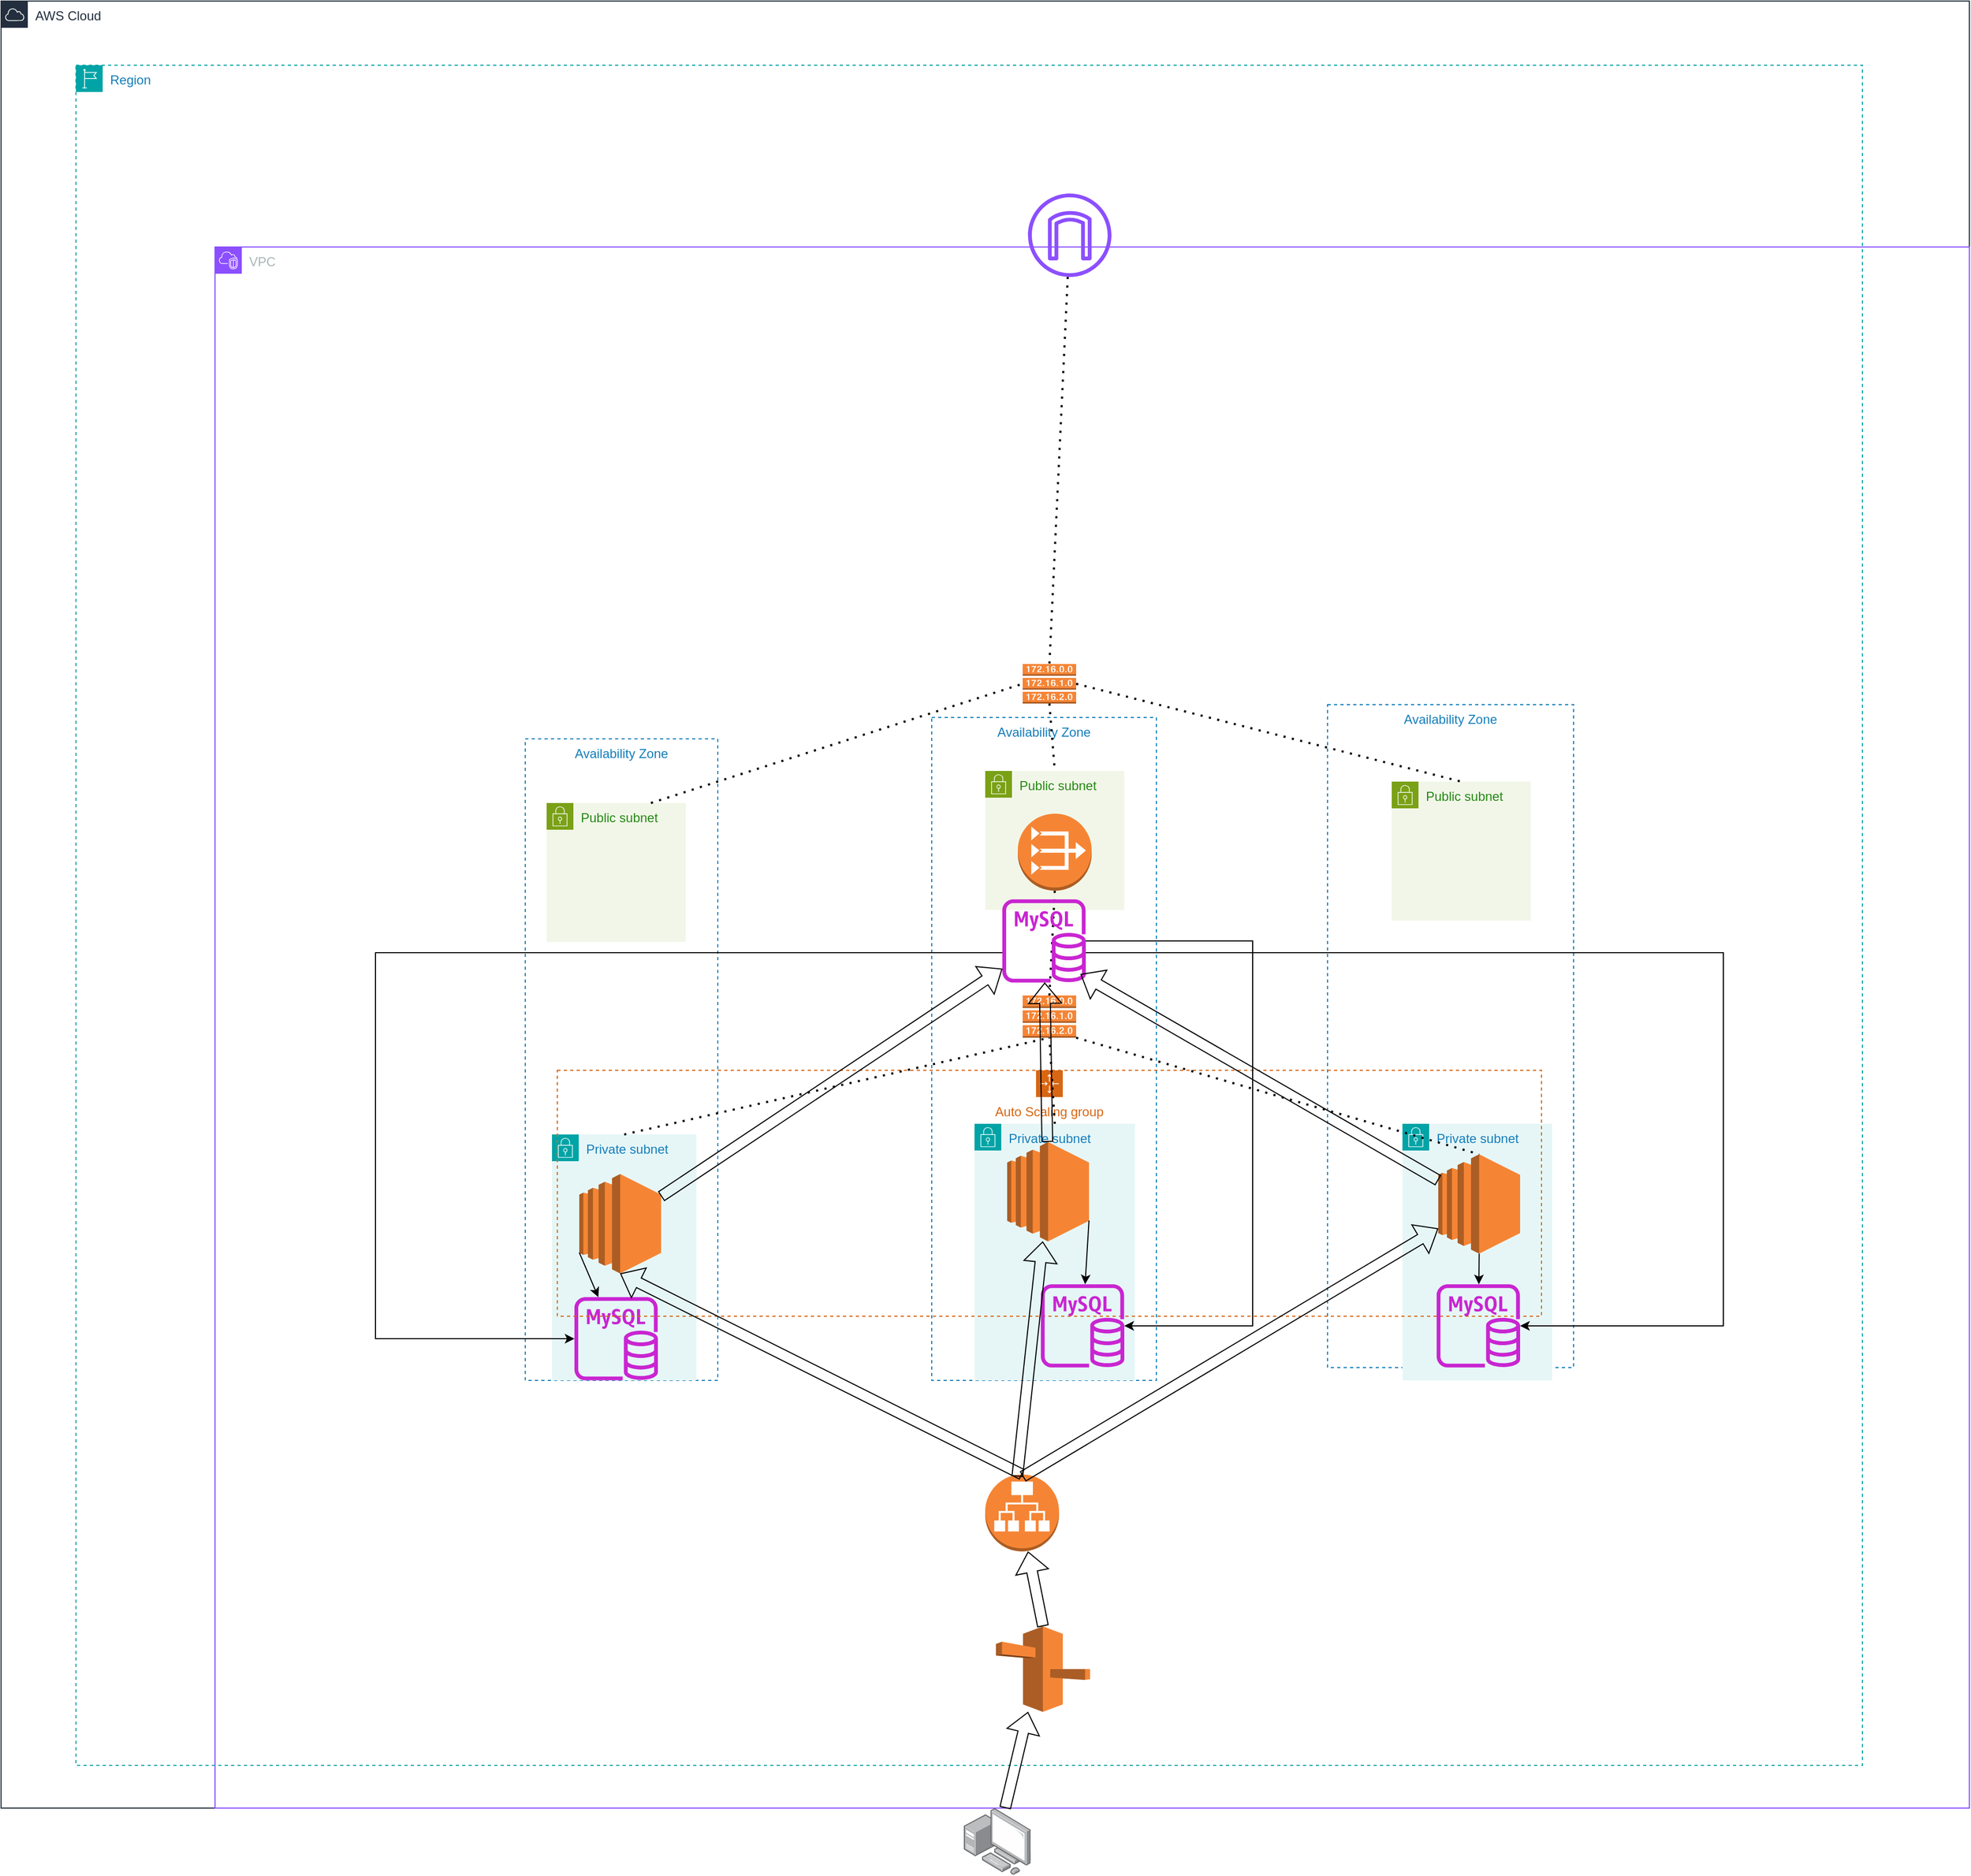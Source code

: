 <mxfile version="22.1.17" type="github">
  <diagram id="Ht1M8jgEwFfnCIfOTk4-" name="Page-1">
    <mxGraphModel dx="2206" dy="1200" grid="1" gridSize="10" guides="1" tooltips="1" connect="1" arrows="1" fold="1" page="1" pageScale="1" pageWidth="4681" pageHeight="3300" math="0" shadow="0">
      <root>
        <mxCell id="0" />
        <mxCell id="1" parent="0" />
        <mxCell id="Ii3KyEK9PcY43f4jcfYw-1" value="AWS Cloud" style="points=[[0,0],[0.25,0],[0.5,0],[0.75,0],[1,0],[1,0.25],[1,0.5],[1,0.75],[1,1],[0.75,1],[0.5,1],[0.25,1],[0,1],[0,0.75],[0,0.5],[0,0.25]];outlineConnect=0;gradientColor=none;html=1;whiteSpace=wrap;fontSize=12;fontStyle=0;container=1;pointerEvents=0;collapsible=0;recursiveResize=0;shape=mxgraph.aws4.group;grIcon=mxgraph.aws4.group_aws_cloud;strokeColor=#232F3E;fillColor=none;verticalAlign=top;align=left;spacingLeft=30;fontColor=#232F3E;dashed=0;" vertex="1" parent="1">
          <mxGeometry x="460" y="100" width="1840" height="1690" as="geometry" />
        </mxCell>
        <mxCell id="Ii3KyEK9PcY43f4jcfYw-13" value="VPC" style="points=[[0,0],[0.25,0],[0.5,0],[0.75,0],[1,0],[1,0.25],[1,0.5],[1,0.75],[1,1],[0.75,1],[0.5,1],[0.25,1],[0,1],[0,0.75],[0,0.5],[0,0.25]];outlineConnect=0;gradientColor=none;html=1;whiteSpace=wrap;fontSize=12;fontStyle=0;container=1;pointerEvents=0;collapsible=0;recursiveResize=0;shape=mxgraph.aws4.group;grIcon=mxgraph.aws4.group_vpc2;strokeColor=#8C4FFF;fillColor=none;verticalAlign=top;align=left;spacingLeft=30;fontColor=#AAB7B8;dashed=0;" vertex="1" parent="Ii3KyEK9PcY43f4jcfYw-1">
          <mxGeometry x="200" y="230" width="1640" height="1460" as="geometry" />
        </mxCell>
        <mxCell id="Ii3KyEK9PcY43f4jcfYw-19" value="Region" style="points=[[0,0],[0.25,0],[0.5,0],[0.75,0],[1,0],[1,0.25],[1,0.5],[1,0.75],[1,1],[0.75,1],[0.5,1],[0.25,1],[0,1],[0,0.75],[0,0.5],[0,0.25]];outlineConnect=0;gradientColor=none;html=1;whiteSpace=wrap;fontSize=12;fontStyle=0;container=1;pointerEvents=0;collapsible=0;recursiveResize=0;shape=mxgraph.aws4.group;grIcon=mxgraph.aws4.group_region;strokeColor=#00A4A6;fillColor=none;verticalAlign=top;align=left;spacingLeft=30;fontColor=#147EBA;dashed=1;" vertex="1" parent="Ii3KyEK9PcY43f4jcfYw-1">
          <mxGeometry x="70" y="60" width="1670" height="1590" as="geometry" />
        </mxCell>
        <mxCell id="Ii3KyEK9PcY43f4jcfYw-10" value="Availability Zone" style="fillColor=none;strokeColor=#147EBA;dashed=1;verticalAlign=top;fontStyle=0;fontColor=#147EBA;whiteSpace=wrap;html=1;" vertex="1" parent="Ii3KyEK9PcY43f4jcfYw-19">
          <mxGeometry x="420" y="630" width="180" height="600" as="geometry" />
        </mxCell>
        <mxCell id="Ii3KyEK9PcY43f4jcfYw-2" value="Public subnet" style="points=[[0,0],[0.25,0],[0.5,0],[0.75,0],[1,0],[1,0.25],[1,0.5],[1,0.75],[1,1],[0.75,1],[0.5,1],[0.25,1],[0,1],[0,0.75],[0,0.5],[0,0.25]];outlineConnect=0;gradientColor=none;html=1;whiteSpace=wrap;fontSize=12;fontStyle=0;container=1;pointerEvents=0;collapsible=0;recursiveResize=0;shape=mxgraph.aws4.group;grIcon=mxgraph.aws4.group_security_group;grStroke=0;strokeColor=#7AA116;fillColor=#F2F6E8;verticalAlign=top;align=left;spacingLeft=30;fontColor=#248814;dashed=0;" vertex="1" parent="Ii3KyEK9PcY43f4jcfYw-19">
          <mxGeometry x="440" y="690" width="130" height="130" as="geometry" />
        </mxCell>
        <mxCell id="Ii3KyEK9PcY43f4jcfYw-7" value="Private subnet" style="points=[[0,0],[0.25,0],[0.5,0],[0.75,0],[1,0],[1,0.25],[1,0.5],[1,0.75],[1,1],[0.75,1],[0.5,1],[0.25,1],[0,1],[0,0.75],[0,0.5],[0,0.25]];outlineConnect=0;gradientColor=none;html=1;whiteSpace=wrap;fontSize=12;fontStyle=0;container=1;pointerEvents=0;collapsible=0;recursiveResize=0;shape=mxgraph.aws4.group;grIcon=mxgraph.aws4.group_security_group;grStroke=0;strokeColor=#00A4A6;fillColor=#E6F6F7;verticalAlign=top;align=left;spacingLeft=30;fontColor=#147EBA;dashed=0;" vertex="1" parent="Ii3KyEK9PcY43f4jcfYw-19">
          <mxGeometry x="445" y="1000" width="135" height="230" as="geometry" />
        </mxCell>
        <mxCell id="Ii3KyEK9PcY43f4jcfYw-58" value="" style="sketch=0;outlineConnect=0;fontColor=#232F3E;gradientColor=none;fillColor=#C925D1;strokeColor=none;dashed=0;verticalLabelPosition=bottom;verticalAlign=top;align=center;html=1;fontSize=12;fontStyle=0;aspect=fixed;pointerEvents=1;shape=mxgraph.aws4.rds_mysql_instance;" vertex="1" parent="Ii3KyEK9PcY43f4jcfYw-7">
          <mxGeometry x="21" y="152" width="78" height="78" as="geometry" />
        </mxCell>
        <mxCell id="Ii3KyEK9PcY43f4jcfYw-12" value="Availability Zone" style="fillColor=none;strokeColor=#147EBA;dashed=1;verticalAlign=top;fontStyle=0;fontColor=#147EBA;whiteSpace=wrap;html=1;" vertex="1" parent="Ii3KyEK9PcY43f4jcfYw-19">
          <mxGeometry x="1170" y="598" width="230" height="620" as="geometry" />
        </mxCell>
        <mxCell id="Ii3KyEK9PcY43f4jcfYw-9" value="Private subnet" style="points=[[0,0],[0.25,0],[0.5,0],[0.75,0],[1,0],[1,0.25],[1,0.5],[1,0.75],[1,1],[0.75,1],[0.5,1],[0.25,1],[0,1],[0,0.75],[0,0.5],[0,0.25]];outlineConnect=0;gradientColor=none;html=1;whiteSpace=wrap;fontSize=12;fontStyle=0;container=1;pointerEvents=0;collapsible=0;recursiveResize=0;shape=mxgraph.aws4.group;grIcon=mxgraph.aws4.group_security_group;grStroke=0;strokeColor=#00A4A6;fillColor=#E6F6F7;verticalAlign=top;align=left;spacingLeft=30;fontColor=#147EBA;dashed=0;" vertex="1" parent="Ii3KyEK9PcY43f4jcfYw-19">
          <mxGeometry x="1240" y="990" width="140" height="240" as="geometry" />
        </mxCell>
        <mxCell id="Ii3KyEK9PcY43f4jcfYw-6" value="Public subnet" style="points=[[0,0],[0.25,0],[0.5,0],[0.75,0],[1,0],[1,0.25],[1,0.5],[1,0.75],[1,1],[0.75,1],[0.5,1],[0.25,1],[0,1],[0,0.75],[0,0.5],[0,0.25]];outlineConnect=0;gradientColor=none;html=1;whiteSpace=wrap;fontSize=12;fontStyle=0;container=1;pointerEvents=0;collapsible=0;recursiveResize=0;shape=mxgraph.aws4.group;grIcon=mxgraph.aws4.group_security_group;grStroke=0;strokeColor=#7AA116;fillColor=#F2F6E8;verticalAlign=top;align=left;spacingLeft=30;fontColor=#248814;dashed=0;" vertex="1" parent="Ii3KyEK9PcY43f4jcfYw-19">
          <mxGeometry x="1230" y="670" width="130" height="130" as="geometry" />
        </mxCell>
        <mxCell id="Ii3KyEK9PcY43f4jcfYw-11" value="Availability Zone" style="fillColor=none;strokeColor=#147EBA;dashed=1;verticalAlign=top;fontStyle=0;fontColor=#147EBA;whiteSpace=wrap;html=1;" vertex="1" parent="Ii3KyEK9PcY43f4jcfYw-19">
          <mxGeometry x="800" y="610" width="210" height="620" as="geometry" />
        </mxCell>
        <mxCell id="Ii3KyEK9PcY43f4jcfYw-8" value="Private subnet" style="points=[[0,0],[0.25,0],[0.5,0],[0.75,0],[1,0],[1,0.25],[1,0.5],[1,0.75],[1,1],[0.75,1],[0.5,1],[0.25,1],[0,1],[0,0.75],[0,0.5],[0,0.25]];outlineConnect=0;gradientColor=none;html=1;whiteSpace=wrap;fontSize=12;fontStyle=0;container=1;pointerEvents=0;collapsible=0;recursiveResize=0;shape=mxgraph.aws4.group;grIcon=mxgraph.aws4.group_security_group;grStroke=0;strokeColor=#00A4A6;fillColor=#E6F6F7;verticalAlign=top;align=left;spacingLeft=30;fontColor=#147EBA;dashed=0;" vertex="1" parent="Ii3KyEK9PcY43f4jcfYw-19">
          <mxGeometry x="840" y="990" width="150" height="240" as="geometry" />
        </mxCell>
        <mxCell id="Ii3KyEK9PcY43f4jcfYw-3" value="Public subnet" style="points=[[0,0],[0.25,0],[0.5,0],[0.75,0],[1,0],[1,0.25],[1,0.5],[1,0.75],[1,1],[0.75,1],[0.5,1],[0.25,1],[0,1],[0,0.75],[0,0.5],[0,0.25]];outlineConnect=0;gradientColor=none;html=1;whiteSpace=wrap;fontSize=12;fontStyle=0;container=1;pointerEvents=0;collapsible=0;recursiveResize=0;shape=mxgraph.aws4.group;grIcon=mxgraph.aws4.group_security_group;grStroke=0;strokeColor=#7AA116;fillColor=#F2F6E8;verticalAlign=top;align=left;spacingLeft=30;fontColor=#248814;dashed=0;" vertex="1" parent="Ii3KyEK9PcY43f4jcfYw-19">
          <mxGeometry x="850" y="660" width="130" height="130" as="geometry" />
        </mxCell>
        <mxCell id="Ii3KyEK9PcY43f4jcfYw-25" value="" style="outlineConnect=0;dashed=0;verticalLabelPosition=bottom;verticalAlign=top;align=center;html=1;shape=mxgraph.aws3.vpc_nat_gateway;fillColor=#F58534;gradientColor=none;" vertex="1" parent="Ii3KyEK9PcY43f4jcfYw-3">
          <mxGeometry x="30.5" y="40" width="69" height="72" as="geometry" />
        </mxCell>
        <mxCell id="Ii3KyEK9PcY43f4jcfYw-16" value="" style="sketch=0;outlineConnect=0;fontColor=#232F3E;gradientColor=none;fillColor=#8C4FFF;strokeColor=none;dashed=0;verticalLabelPosition=bottom;verticalAlign=top;align=center;html=1;fontSize=12;fontStyle=0;aspect=fixed;pointerEvents=1;shape=mxgraph.aws4.internet_gateway;" vertex="1" parent="Ii3KyEK9PcY43f4jcfYw-19">
          <mxGeometry x="890" y="120" width="78" height="78" as="geometry" />
        </mxCell>
        <mxCell id="Ii3KyEK9PcY43f4jcfYw-18" value="" style="outlineConnect=0;dashed=0;verticalLabelPosition=bottom;verticalAlign=top;align=center;html=1;shape=mxgraph.aws3.application_load_balancer;fillColor=#F58534;gradientColor=none;" vertex="1" parent="Ii3KyEK9PcY43f4jcfYw-19">
          <mxGeometry x="850" y="1318" width="69" height="72" as="geometry" />
        </mxCell>
        <mxCell id="Ii3KyEK9PcY43f4jcfYw-27" value="Auto Scaling group" style="points=[[0,0],[0.25,0],[0.5,0],[0.75,0],[1,0],[1,0.25],[1,0.5],[1,0.75],[1,1],[0.75,1],[0.5,1],[0.25,1],[0,1],[0,0.75],[0,0.5],[0,0.25]];outlineConnect=0;gradientColor=none;html=1;whiteSpace=wrap;fontSize=12;fontStyle=0;container=1;pointerEvents=0;collapsible=0;recursiveResize=0;shape=mxgraph.aws4.groupCenter;grIcon=mxgraph.aws4.group_auto_scaling_group;grStroke=1;strokeColor=#D86613;fillColor=none;verticalAlign=top;align=center;fontColor=#D86613;dashed=1;spacingTop=25;" vertex="1" parent="Ii3KyEK9PcY43f4jcfYw-19">
          <mxGeometry x="450" y="940" width="920" height="230" as="geometry" />
        </mxCell>
        <mxCell id="Ii3KyEK9PcY43f4jcfYw-38" value="" style="outlineConnect=0;dashed=0;verticalLabelPosition=bottom;verticalAlign=top;align=center;html=1;shape=mxgraph.aws3.ec2;fillColor=#F58534;gradientColor=none;" vertex="1" parent="Ii3KyEK9PcY43f4jcfYw-27">
          <mxGeometry x="420.5" y="67" width="76.5" height="93" as="geometry" />
        </mxCell>
        <mxCell id="Ii3KyEK9PcY43f4jcfYw-39" value="" style="outlineConnect=0;dashed=0;verticalLabelPosition=bottom;verticalAlign=top;align=center;html=1;shape=mxgraph.aws3.ec2;fillColor=#F58534;gradientColor=none;" vertex="1" parent="Ii3KyEK9PcY43f4jcfYw-27">
          <mxGeometry x="823.5" y="78.5" width="76.5" height="93" as="geometry" />
        </mxCell>
        <mxCell id="Ii3KyEK9PcY43f4jcfYw-28" value="" style="outlineConnect=0;dashed=0;verticalLabelPosition=bottom;verticalAlign=top;align=center;html=1;shape=mxgraph.aws3.route_table;fillColor=#F58536;gradientColor=none;" vertex="1" parent="Ii3KyEK9PcY43f4jcfYw-19">
          <mxGeometry x="885" y="560" width="50" height="37" as="geometry" />
        </mxCell>
        <mxCell id="Ii3KyEK9PcY43f4jcfYw-29" value="" style="outlineConnect=0;dashed=0;verticalLabelPosition=bottom;verticalAlign=top;align=center;html=1;shape=mxgraph.aws3.route_table;fillColor=#F58536;gradientColor=none;" vertex="1" parent="Ii3KyEK9PcY43f4jcfYw-19">
          <mxGeometry x="885" y="870" width="50" height="39.5" as="geometry" />
        </mxCell>
        <mxCell id="Ii3KyEK9PcY43f4jcfYw-32" value="" style="endArrow=none;dashed=1;html=1;dashPattern=1 3;strokeWidth=2;rounded=0;exitX=0.75;exitY=0;exitDx=0;exitDy=0;entryX=0;entryY=0.5;entryDx=0;entryDy=0;entryPerimeter=0;" edge="1" parent="Ii3KyEK9PcY43f4jcfYw-19" source="Ii3KyEK9PcY43f4jcfYw-2" target="Ii3KyEK9PcY43f4jcfYw-28">
          <mxGeometry width="50" height="50" relative="1" as="geometry">
            <mxPoint x="960" y="900" as="sourcePoint" />
            <mxPoint x="1010" y="850" as="targetPoint" />
          </mxGeometry>
        </mxCell>
        <mxCell id="Ii3KyEK9PcY43f4jcfYw-34" value="" style="endArrow=none;dashed=1;html=1;dashPattern=1 3;strokeWidth=2;rounded=0;entryX=0.5;entryY=0;entryDx=0;entryDy=0;exitX=0.5;exitY=1;exitDx=0;exitDy=0;exitPerimeter=0;" edge="1" parent="Ii3KyEK9PcY43f4jcfYw-19" source="Ii3KyEK9PcY43f4jcfYw-28" target="Ii3KyEK9PcY43f4jcfYw-3">
          <mxGeometry width="50" height="50" relative="1" as="geometry">
            <mxPoint x="960" y="900" as="sourcePoint" />
            <mxPoint x="1010" y="850" as="targetPoint" />
          </mxGeometry>
        </mxCell>
        <mxCell id="Ii3KyEK9PcY43f4jcfYw-35" value="" style="endArrow=none;dashed=1;html=1;dashPattern=1 3;strokeWidth=2;rounded=0;entryX=0.5;entryY=0;entryDx=0;entryDy=0;exitX=1;exitY=0.5;exitDx=0;exitDy=0;exitPerimeter=0;" edge="1" parent="Ii3KyEK9PcY43f4jcfYw-19" source="Ii3KyEK9PcY43f4jcfYw-28" target="Ii3KyEK9PcY43f4jcfYw-6">
          <mxGeometry width="50" height="50" relative="1" as="geometry">
            <mxPoint x="960" y="900" as="sourcePoint" />
            <mxPoint x="1010" y="850" as="targetPoint" />
          </mxGeometry>
        </mxCell>
        <mxCell id="Ii3KyEK9PcY43f4jcfYw-36" value="" style="outlineConnect=0;dashed=0;verticalLabelPosition=bottom;verticalAlign=top;align=center;html=1;shape=mxgraph.aws3.ec2;fillColor=#F58534;gradientColor=none;" vertex="1" parent="Ii3KyEK9PcY43f4jcfYw-19">
          <mxGeometry x="470.5" y="1037" width="76.5" height="93" as="geometry" />
        </mxCell>
        <mxCell id="Ii3KyEK9PcY43f4jcfYw-40" value="" style="endArrow=none;dashed=1;html=1;dashPattern=1 3;strokeWidth=2;rounded=0;exitX=0.5;exitY=0;exitDx=0;exitDy=0;entryX=0.5;entryY=1;entryDx=0;entryDy=0;entryPerimeter=0;" edge="1" parent="Ii3KyEK9PcY43f4jcfYw-19" source="Ii3KyEK9PcY43f4jcfYw-7" target="Ii3KyEK9PcY43f4jcfYw-29">
          <mxGeometry width="50" height="50" relative="1" as="geometry">
            <mxPoint x="960" y="900" as="sourcePoint" />
            <mxPoint x="1010" y="850" as="targetPoint" />
          </mxGeometry>
        </mxCell>
        <mxCell id="Ii3KyEK9PcY43f4jcfYw-41" value="" style="endArrow=none;dashed=1;html=1;dashPattern=1 3;strokeWidth=2;rounded=0;exitX=0.5;exitY=0;exitDx=0;exitDy=0;exitPerimeter=0;entryX=0.5;entryY=1;entryDx=0;entryDy=0;entryPerimeter=0;" edge="1" parent="Ii3KyEK9PcY43f4jcfYw-19" source="Ii3KyEK9PcY43f4jcfYw-29" target="Ii3KyEK9PcY43f4jcfYw-25">
          <mxGeometry width="50" height="50" relative="1" as="geometry">
            <mxPoint x="960" y="900" as="sourcePoint" />
            <mxPoint x="1010" y="850" as="targetPoint" />
          </mxGeometry>
        </mxCell>
        <mxCell id="Ii3KyEK9PcY43f4jcfYw-42" value="" style="endArrow=none;dashed=1;html=1;dashPattern=1 3;strokeWidth=2;rounded=0;exitX=0.5;exitY=0;exitDx=0;exitDy=0;entryX=0.5;entryY=1;entryDx=0;entryDy=0;entryPerimeter=0;" edge="1" parent="Ii3KyEK9PcY43f4jcfYw-19" source="Ii3KyEK9PcY43f4jcfYw-8" target="Ii3KyEK9PcY43f4jcfYw-29">
          <mxGeometry width="50" height="50" relative="1" as="geometry">
            <mxPoint x="960" y="900" as="sourcePoint" />
            <mxPoint x="1010" y="850" as="targetPoint" />
          </mxGeometry>
        </mxCell>
        <mxCell id="Ii3KyEK9PcY43f4jcfYw-43" value="" style="endArrow=none;dashed=1;html=1;dashPattern=1 3;strokeWidth=2;rounded=0;entryX=0.5;entryY=0;entryDx=0;entryDy=0;entryPerimeter=0;exitX=1;exitY=1;exitDx=0;exitDy=0;exitPerimeter=0;" edge="1" parent="Ii3KyEK9PcY43f4jcfYw-19" source="Ii3KyEK9PcY43f4jcfYw-29" target="Ii3KyEK9PcY43f4jcfYw-39">
          <mxGeometry width="50" height="50" relative="1" as="geometry">
            <mxPoint x="960" y="900" as="sourcePoint" />
            <mxPoint x="1010" y="850" as="targetPoint" />
          </mxGeometry>
        </mxCell>
        <mxCell id="Ii3KyEK9PcY43f4jcfYw-44" value="" style="endArrow=none;dashed=1;html=1;dashPattern=1 3;strokeWidth=2;rounded=0;entryX=0.5;entryY=0;entryDx=0;entryDy=0;entryPerimeter=0;" edge="1" parent="Ii3KyEK9PcY43f4jcfYw-19" source="Ii3KyEK9PcY43f4jcfYw-16" target="Ii3KyEK9PcY43f4jcfYw-28">
          <mxGeometry width="50" height="50" relative="1" as="geometry">
            <mxPoint x="960" y="540" as="sourcePoint" />
            <mxPoint x="1010" y="490" as="targetPoint" />
          </mxGeometry>
        </mxCell>
        <mxCell id="Ii3KyEK9PcY43f4jcfYw-46" value="" style="outlineConnect=0;dashed=0;verticalLabelPosition=bottom;verticalAlign=top;align=center;html=1;shape=mxgraph.aws3.route_53;fillColor=#F58536;gradientColor=none;" vertex="1" parent="Ii3KyEK9PcY43f4jcfYw-19">
          <mxGeometry x="860" y="1460" width="88" height="80" as="geometry" />
        </mxCell>
        <mxCell id="Ii3KyEK9PcY43f4jcfYw-49" value="" style="shape=flexArrow;endArrow=classic;html=1;rounded=0;exitX=0.5;exitY=0;exitDx=0;exitDy=0;exitPerimeter=0;" edge="1" parent="Ii3KyEK9PcY43f4jcfYw-19" source="Ii3KyEK9PcY43f4jcfYw-46">
          <mxGeometry width="50" height="50" relative="1" as="geometry">
            <mxPoint x="960" y="540" as="sourcePoint" />
            <mxPoint x="890" y="1390" as="targetPoint" />
          </mxGeometry>
        </mxCell>
        <mxCell id="Ii3KyEK9PcY43f4jcfYw-51" value="" style="shape=flexArrow;endArrow=classic;html=1;rounded=0;exitX=0.5;exitY=0;exitDx=0;exitDy=0;exitPerimeter=0;entryX=0.5;entryY=1;entryDx=0;entryDy=0;entryPerimeter=0;" edge="1" parent="Ii3KyEK9PcY43f4jcfYw-19" source="Ii3KyEK9PcY43f4jcfYw-18" target="Ii3KyEK9PcY43f4jcfYw-36">
          <mxGeometry width="50" height="50" relative="1" as="geometry">
            <mxPoint x="930" y="1410" as="sourcePoint" />
            <mxPoint x="980" y="1360" as="targetPoint" />
          </mxGeometry>
        </mxCell>
        <mxCell id="Ii3KyEK9PcY43f4jcfYw-53" value="" style="shape=flexArrow;endArrow=classic;html=1;rounded=0;" edge="1" parent="Ii3KyEK9PcY43f4jcfYw-19" target="Ii3KyEK9PcY43f4jcfYw-39">
          <mxGeometry width="50" height="50" relative="1" as="geometry">
            <mxPoint x="885" y="1320" as="sourcePoint" />
            <mxPoint x="980" y="1360" as="targetPoint" />
          </mxGeometry>
        </mxCell>
        <mxCell id="Ii3KyEK9PcY43f4jcfYw-70" style="edgeStyle=orthogonalEdgeStyle;rounded=0;orthogonalLoop=1;jettySize=auto;html=1;" edge="1" parent="Ii3KyEK9PcY43f4jcfYw-19" source="Ii3KyEK9PcY43f4jcfYw-61" target="Ii3KyEK9PcY43f4jcfYw-58">
          <mxGeometry relative="1" as="geometry">
            <Array as="points">
              <mxPoint x="280" y="830" />
              <mxPoint x="280" y="1191" />
            </Array>
          </mxGeometry>
        </mxCell>
        <mxCell id="Ii3KyEK9PcY43f4jcfYw-72" style="edgeStyle=orthogonalEdgeStyle;rounded=0;orthogonalLoop=1;jettySize=auto;html=1;" edge="1" parent="Ii3KyEK9PcY43f4jcfYw-19" source="Ii3KyEK9PcY43f4jcfYw-61" target="Ii3KyEK9PcY43f4jcfYw-60">
          <mxGeometry relative="1" as="geometry">
            <Array as="points">
              <mxPoint x="1540" y="830" />
              <mxPoint x="1540" y="1179" />
            </Array>
          </mxGeometry>
        </mxCell>
        <mxCell id="Ii3KyEK9PcY43f4jcfYw-73" style="edgeStyle=orthogonalEdgeStyle;rounded=0;orthogonalLoop=1;jettySize=auto;html=1;" edge="1" parent="Ii3KyEK9PcY43f4jcfYw-19" source="Ii3KyEK9PcY43f4jcfYw-61" target="Ii3KyEK9PcY43f4jcfYw-59">
          <mxGeometry relative="1" as="geometry">
            <Array as="points">
              <mxPoint x="1100" y="819" />
              <mxPoint x="1100" y="1179" />
            </Array>
          </mxGeometry>
        </mxCell>
        <mxCell id="Ii3KyEK9PcY43f4jcfYw-61" value="" style="sketch=0;outlineConnect=0;fontColor=#232F3E;gradientColor=none;fillColor=#C925D1;strokeColor=none;dashed=0;verticalLabelPosition=bottom;verticalAlign=top;align=center;html=1;fontSize=12;fontStyle=0;aspect=fixed;pointerEvents=1;shape=mxgraph.aws4.rds_mysql_instance;" vertex="1" parent="Ii3KyEK9PcY43f4jcfYw-19">
          <mxGeometry x="866" y="780" width="78" height="78" as="geometry" />
        </mxCell>
        <mxCell id="Ii3KyEK9PcY43f4jcfYw-59" value="" style="sketch=0;outlineConnect=0;fontColor=#232F3E;gradientColor=none;fillColor=#C925D1;strokeColor=none;dashed=0;verticalLabelPosition=bottom;verticalAlign=top;align=center;html=1;fontSize=12;fontStyle=0;aspect=fixed;pointerEvents=1;shape=mxgraph.aws4.rds_mysql_instance;" vertex="1" parent="Ii3KyEK9PcY43f4jcfYw-19">
          <mxGeometry x="902" y="1140" width="78" height="78" as="geometry" />
        </mxCell>
        <mxCell id="Ii3KyEK9PcY43f4jcfYw-64" value="" style="shape=flexArrow;endArrow=classic;html=1;rounded=0;" edge="1" parent="Ii3KyEK9PcY43f4jcfYw-19" source="Ii3KyEK9PcY43f4jcfYw-36" target="Ii3KyEK9PcY43f4jcfYw-61">
          <mxGeometry width="50" height="50" relative="1" as="geometry">
            <mxPoint x="770" y="1400" as="sourcePoint" />
            <mxPoint x="820" y="1350" as="targetPoint" />
          </mxGeometry>
        </mxCell>
        <mxCell id="Ii3KyEK9PcY43f4jcfYw-60" value="" style="sketch=0;outlineConnect=0;fontColor=#232F3E;gradientColor=none;fillColor=#C925D1;strokeColor=none;dashed=0;verticalLabelPosition=bottom;verticalAlign=top;align=center;html=1;fontSize=12;fontStyle=0;aspect=fixed;pointerEvents=1;shape=mxgraph.aws4.rds_mysql_instance;" vertex="1" parent="Ii3KyEK9PcY43f4jcfYw-19">
          <mxGeometry x="1272" y="1140" width="78" height="78" as="geometry" />
        </mxCell>
        <mxCell id="Ii3KyEK9PcY43f4jcfYw-66" value="" style="shape=flexArrow;endArrow=classic;html=1;rounded=0;" edge="1" parent="Ii3KyEK9PcY43f4jcfYw-19" source="Ii3KyEK9PcY43f4jcfYw-38" target="Ii3KyEK9PcY43f4jcfYw-61">
          <mxGeometry width="50" height="50" relative="1" as="geometry">
            <mxPoint x="850" y="1130" as="sourcePoint" />
            <mxPoint x="900" y="1080" as="targetPoint" />
          </mxGeometry>
        </mxCell>
        <mxCell id="Ii3KyEK9PcY43f4jcfYw-67" value="" style="shape=flexArrow;endArrow=classic;html=1;rounded=0;" edge="1" parent="Ii3KyEK9PcY43f4jcfYw-19" source="Ii3KyEK9PcY43f4jcfYw-39">
          <mxGeometry width="50" height="50" relative="1" as="geometry">
            <mxPoint x="890.94" y="1122.1" as="sourcePoint" />
            <mxPoint x="939.06" y="850.001" as="targetPoint" />
          </mxGeometry>
        </mxCell>
        <mxCell id="Ii3KyEK9PcY43f4jcfYw-76" value="" style="endArrow=classic;html=1;rounded=0;exitX=0;exitY=0.79;exitDx=0;exitDy=0;exitPerimeter=0;" edge="1" parent="Ii3KyEK9PcY43f4jcfYw-19" source="Ii3KyEK9PcY43f4jcfYw-36" target="Ii3KyEK9PcY43f4jcfYw-58">
          <mxGeometry width="50" height="50" relative="1" as="geometry">
            <mxPoint x="850" y="1130" as="sourcePoint" />
            <mxPoint x="900" y="1080" as="targetPoint" />
          </mxGeometry>
        </mxCell>
        <mxCell id="Ii3KyEK9PcY43f4jcfYw-77" value="" style="endArrow=classic;html=1;rounded=0;exitX=1;exitY=0.79;exitDx=0;exitDy=0;exitPerimeter=0;" edge="1" parent="Ii3KyEK9PcY43f4jcfYw-19" source="Ii3KyEK9PcY43f4jcfYw-38" target="Ii3KyEK9PcY43f4jcfYw-59">
          <mxGeometry width="50" height="50" relative="1" as="geometry">
            <mxPoint x="850" y="1130" as="sourcePoint" />
            <mxPoint x="910" y="1080" as="targetPoint" />
          </mxGeometry>
        </mxCell>
        <mxCell id="Ii3KyEK9PcY43f4jcfYw-78" value="" style="endArrow=classic;html=1;rounded=0;exitX=0.5;exitY=1;exitDx=0;exitDy=0;exitPerimeter=0;" edge="1" parent="Ii3KyEK9PcY43f4jcfYw-19" source="Ii3KyEK9PcY43f4jcfYw-39" target="Ii3KyEK9PcY43f4jcfYw-60">
          <mxGeometry width="50" height="50" relative="1" as="geometry">
            <mxPoint x="850" y="1130" as="sourcePoint" />
            <mxPoint x="900" y="1080" as="targetPoint" />
          </mxGeometry>
        </mxCell>
        <mxCell id="Ii3KyEK9PcY43f4jcfYw-45" value="" style="image;points=[];aspect=fixed;html=1;align=center;shadow=0;dashed=0;image=img/lib/allied_telesis/computer_and_terminals/Personal_Computer_with_Server.svg;" vertex="1" parent="1">
          <mxGeometry x="1360" y="1790" width="62.4" height="62.4" as="geometry" />
        </mxCell>
        <mxCell id="Ii3KyEK9PcY43f4jcfYw-48" value="" style="shape=flexArrow;endArrow=classic;html=1;rounded=0;" edge="1" parent="1" source="Ii3KyEK9PcY43f4jcfYw-45">
          <mxGeometry width="50" height="50" relative="1" as="geometry">
            <mxPoint x="1490" y="340" as="sourcePoint" />
            <mxPoint x="1420" y="1700" as="targetPoint" />
          </mxGeometry>
        </mxCell>
        <mxCell id="Ii3KyEK9PcY43f4jcfYw-52" value="" style="shape=flexArrow;endArrow=classic;html=1;rounded=0;" edge="1" parent="1" target="Ii3KyEK9PcY43f4jcfYw-38">
          <mxGeometry width="50" height="50" relative="1" as="geometry">
            <mxPoint x="1410" y="1480" as="sourcePoint" />
            <mxPoint x="1510" y="1520" as="targetPoint" />
          </mxGeometry>
        </mxCell>
      </root>
    </mxGraphModel>
  </diagram>
</mxfile>
